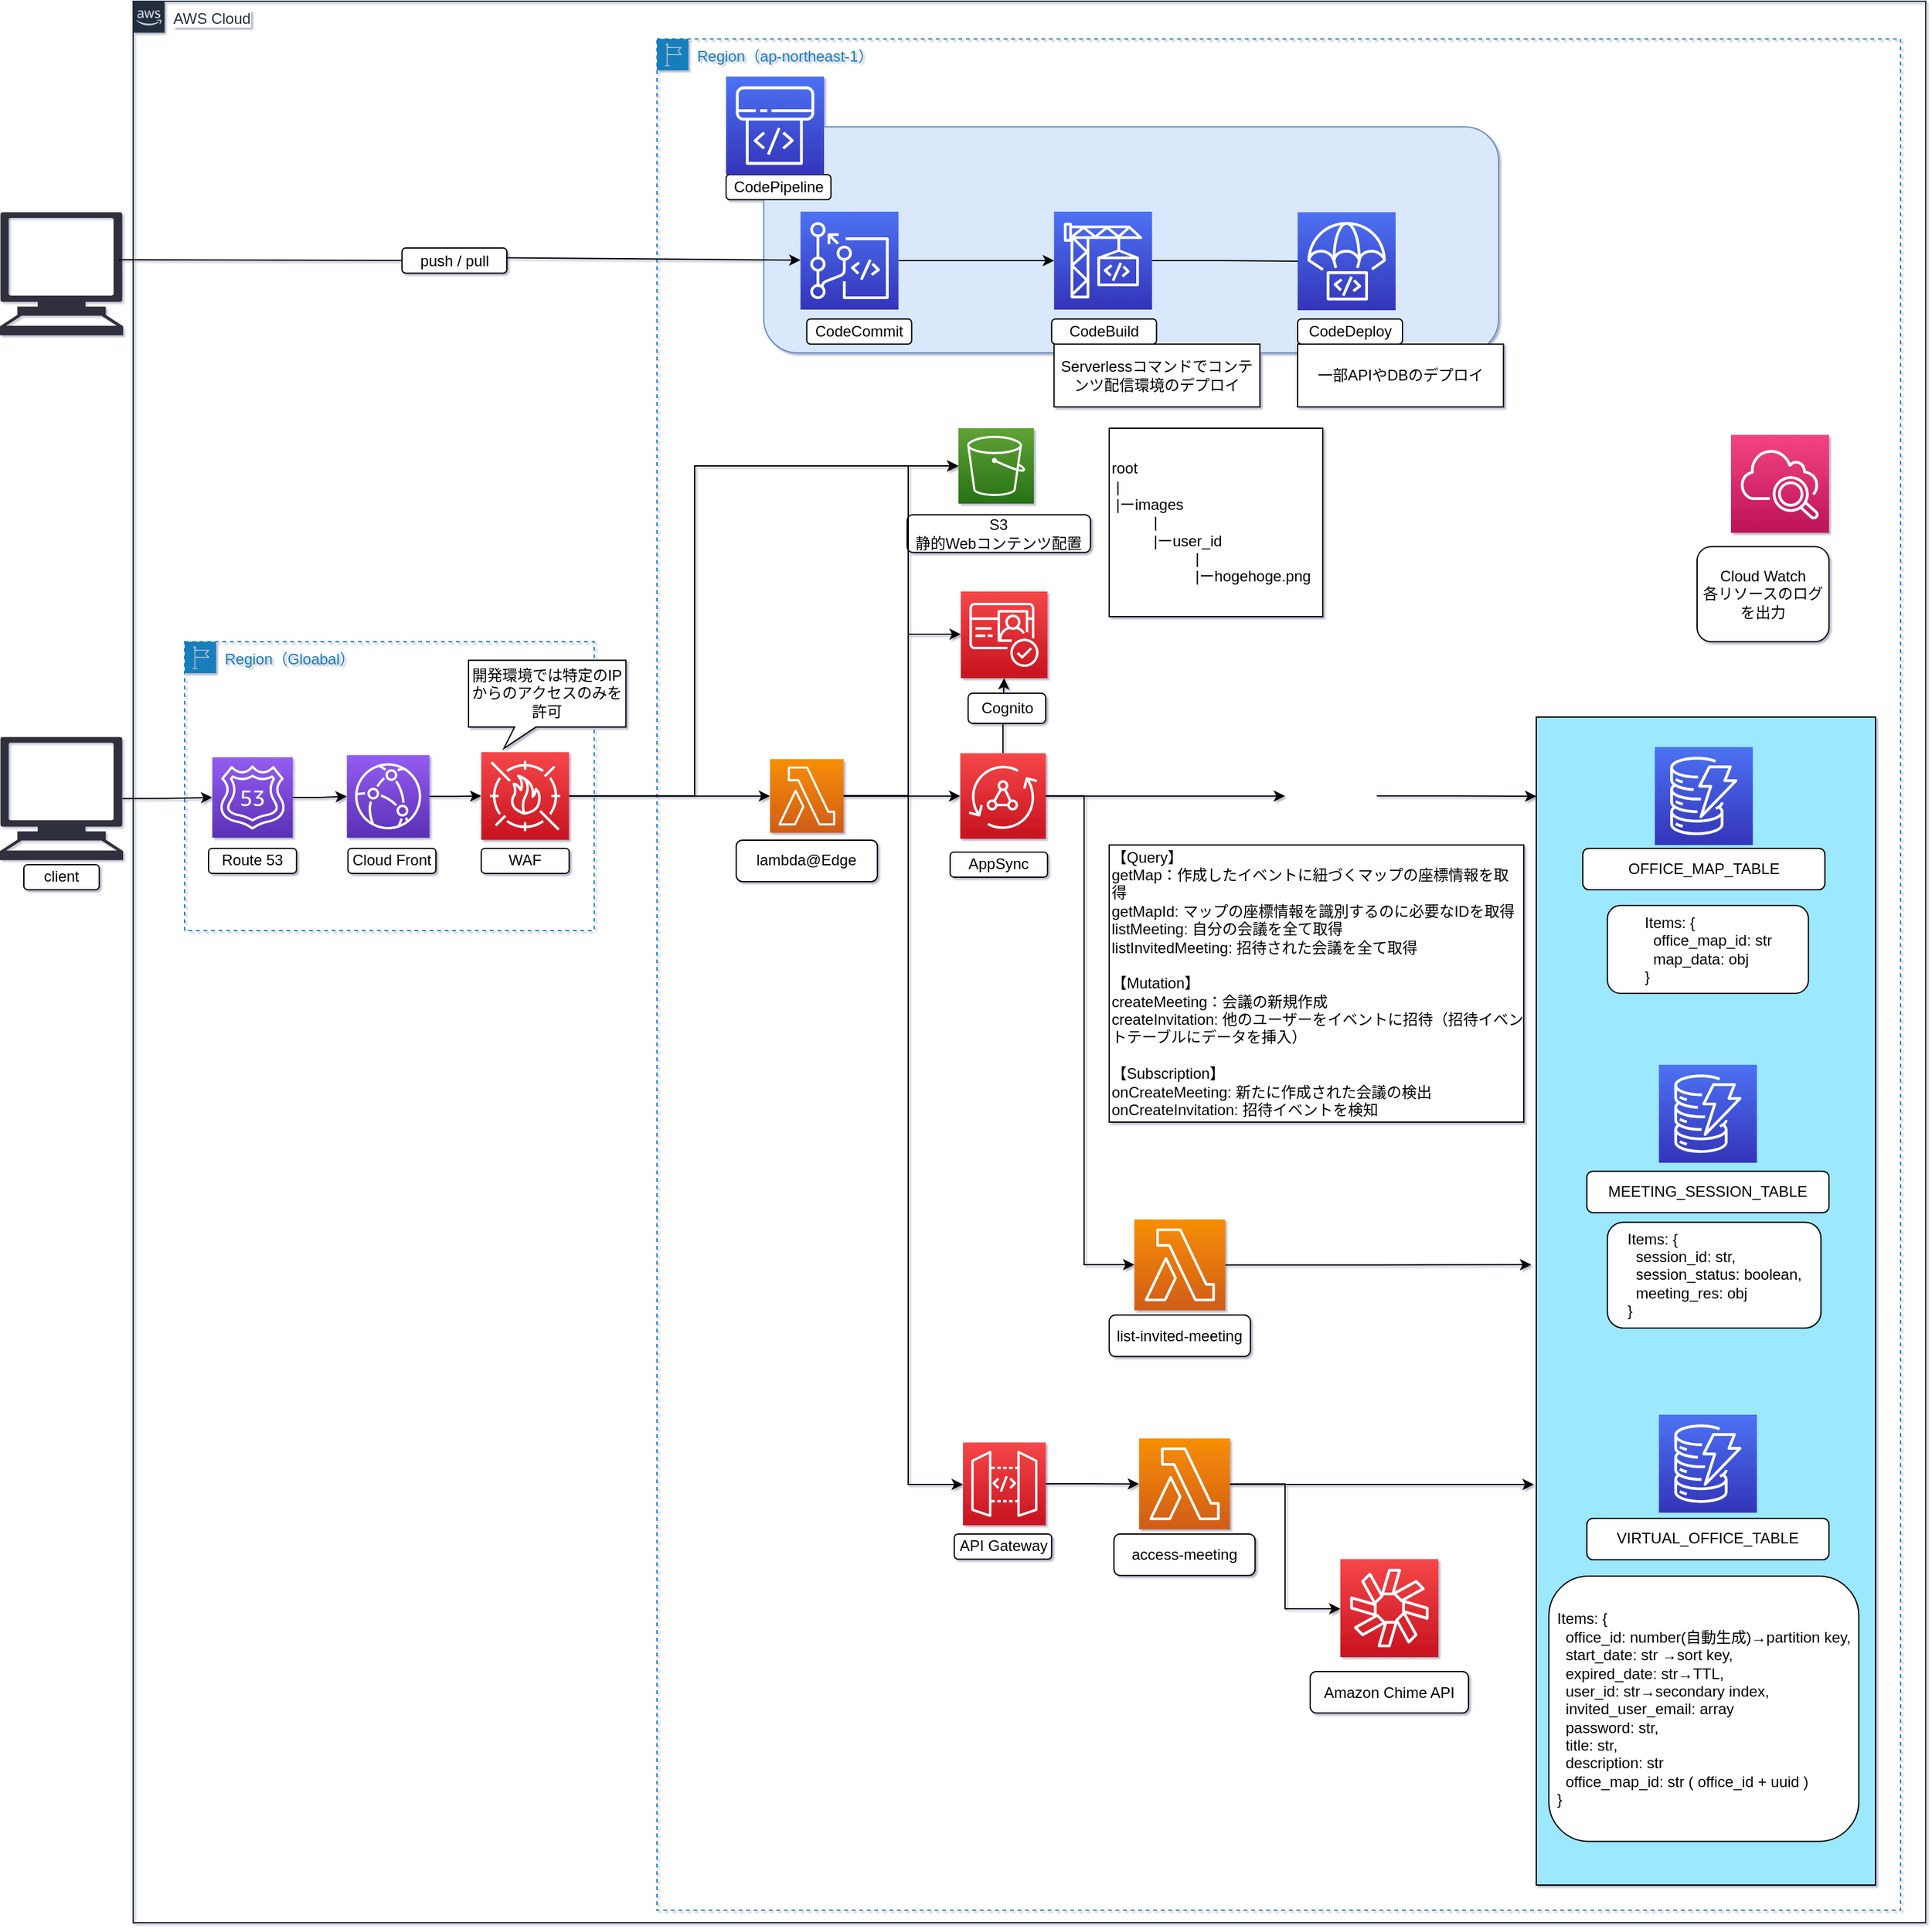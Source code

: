 <mxfile version="14.6.1" type="device"><diagram id="uGlDDmLsxTqR2hbfeue-" name="ページ1"><mxGraphModel dx="161" dy="618" grid="1" gridSize="10" guides="1" tooltips="1" connect="1" arrows="1" fold="1" page="1" pageScale="1" pageWidth="827" pageHeight="1169" background="none" math="0" shadow="1"><root><mxCell id="0"/><mxCell id="1" parent="0"/><mxCell id="8knt8FblF4ATH6MFajpE-197" value="AWS Cloud" style="points=[[0,0],[0.25,0],[0.5,0],[0.75,0],[1,0],[1,0.25],[1,0.5],[1,0.75],[1,1],[0.75,1],[0.5,1],[0.25,1],[0,1],[0,0.75],[0,0.5],[0,0.25]];outlineConnect=0;gradientColor=none;html=1;whiteSpace=wrap;fontSize=12;fontStyle=0;shape=mxgraph.aws4.group;grIcon=mxgraph.aws4.group_aws_cloud_alt;strokeColor=#232F3E;fillColor=none;verticalAlign=top;align=left;spacingLeft=30;fontColor=#232F3E;dashed=0;labelBackgroundColor=#ffffff;" parent="1" vertex="1"><mxGeometry x="943" y="10" width="1427" height="1530" as="geometry"/></mxCell><mxCell id="8knt8FblF4ATH6MFajpE-180" value="" style="rounded=0;whiteSpace=wrap;html=1;labelBackgroundColor=#ffffff;strokeColor=#000000;fillColor=#9CE8FF;align=left;" parent="1" vertex="1"><mxGeometry x="2060" y="580" width="270" height="930" as="geometry"/></mxCell><mxCell id="8knt8FblF4ATH6MFajpE-164" value="Region（ap-northeast-1）" style="points=[[0,0],[0.25,0],[0.5,0],[0.75,0],[1,0],[1,0.25],[1,0.5],[1,0.75],[1,1],[0.75,1],[0.5,1],[0.25,1],[0,1],[0,0.75],[0,0.5],[0,0.25]];outlineConnect=0;gradientColor=none;html=1;whiteSpace=wrap;fontSize=12;fontStyle=0;shape=mxgraph.aws4.group;grIcon=mxgraph.aws4.group_region;strokeColor=#147EBA;verticalAlign=top;align=left;spacingLeft=30;fontColor=#147EBA;dashed=1;fillColor=none;" parent="1" vertex="1"><mxGeometry x="1360" y="40" width="990" height="1490" as="geometry"/></mxCell><mxCell id="8knt8FblF4ATH6MFajpE-163" value="Region（Gloabal）" style="points=[[0,0],[0.25,0],[0.5,0],[0.75,0],[1,0],[1,0.25],[1,0.5],[1,0.75],[1,1],[0.75,1],[0.5,1],[0.25,1],[0,1],[0,0.75],[0,0.5],[0,0.25]];outlineConnect=0;gradientColor=none;html=1;whiteSpace=wrap;fontSize=12;fontStyle=0;shape=mxgraph.aws4.group;grIcon=mxgraph.aws4.group_region;strokeColor=#147EBA;fillColor=none;verticalAlign=top;align=left;spacingLeft=30;fontColor=#147EBA;dashed=1;" parent="1" vertex="1"><mxGeometry x="984" y="520" width="326" height="230" as="geometry"/></mxCell><mxCell id="2" value="" style="rounded=1;whiteSpace=wrap;html=1;fillColor=#dae8fc;strokeColor=#6c8ebf;" parent="1" vertex="1"><mxGeometry x="1445" y="110" width="585" height="180" as="geometry"/></mxCell><mxCell id="6" value="Cloud Watch&lt;br&gt;各リソースのログを出力" style="rounded=1;whiteSpace=wrap;html=1;" parent="1" vertex="1"><mxGeometry x="2187.99" y="444.25" width="105" height="75.75" as="geometry"/></mxCell><mxCell id="12" value="S3&lt;br&gt;静的Webコンテンツ配置" style="rounded=1;whiteSpace=wrap;html=1;" parent="1" vertex="1"><mxGeometry x="1559.17" y="418.88" width="145.93" height="30" as="geometry"/></mxCell><mxCell id="15" value="client" style="rounded=1;whiteSpace=wrap;html=1;" parent="1" vertex="1"><mxGeometry x="856" y="697.45" width="60" height="20" as="geometry"/></mxCell><mxCell id="26" style="edgeStyle=orthogonalEdgeStyle;rounded=0;orthogonalLoop=1;jettySize=auto;html=1;exitX=0.5;exitY=1;exitDx=0;exitDy=0;" parent="1" edge="1"><mxGeometry relative="1" as="geometry"><mxPoint x="2028.24" y="1128.73" as="sourcePoint"/><mxPoint x="2028.24" y="1128.73" as="targetPoint"/></mxGeometry></mxCell><mxCell id="8knt8FblF4ATH6MFajpE-158" style="edgeStyle=orthogonalEdgeStyle;rounded=0;orthogonalLoop=1;jettySize=auto;html=1;exitX=0.995;exitY=0.5;exitDx=0;exitDy=0;exitPerimeter=0;entryX=0;entryY=0.5;entryDx=0;entryDy=0;entryPerimeter=0;" parent="1" source="27" target="8knt8FblF4ATH6MFajpE-150" edge="1"><mxGeometry relative="1" as="geometry"/></mxCell><mxCell id="27" value="" style="shape=mxgraph.signs.tech.computer;html=1;fillColor=#000000;strokeColor=none;verticalLabelPosition=bottom;verticalAlign=top;align=center;opacity=80;" parent="1" vertex="1"><mxGeometry x="837" y="595.84" width="98" height="98" as="geometry"/></mxCell><mxCell id="54" value="" style="endArrow=classic;html=1;" parent="1" source="147" target="145" edge="1"><mxGeometry width="50" height="50" relative="1" as="geometry"><mxPoint x="1555.75" y="216.5" as="sourcePoint"/><mxPoint x="1676.87" y="216.5" as="targetPoint"/></mxGeometry></mxCell><mxCell id="56" value="" style="shape=mxgraph.signs.tech.computer;html=1;fillColor=#000000;strokeColor=none;verticalLabelPosition=bottom;verticalAlign=top;align=center;opacity=80;" parent="1" vertex="1"><mxGeometry x="837.0" y="178" width="98" height="98" as="geometry"/></mxCell><mxCell id="57" value="" style="endArrow=classic;html=1;exitX=0.966;exitY=0.385;exitDx=0;exitDy=0;exitPerimeter=0;" parent="1" source="61" target="147" edge="1"><mxGeometry width="50" height="50" relative="1" as="geometry"><mxPoint x="990" y="210" as="sourcePoint"/><mxPoint x="1104.25" y="176.5" as="targetPoint"/></mxGeometry></mxCell><mxCell id="58" value="CodePipeline" style="rounded=1;whiteSpace=wrap;html=1;" parent="1" vertex="1"><mxGeometry x="1415" y="148" width="83.5" height="20" as="geometry"/></mxCell><mxCell id="59" value="CodeCommit" style="rounded=1;whiteSpace=wrap;html=1;" parent="1" vertex="1"><mxGeometry x="1479.25" y="263" width="83.5" height="20" as="geometry"/></mxCell><mxCell id="60" value="CodeBuild" style="rounded=1;whiteSpace=wrap;html=1;" parent="1" vertex="1"><mxGeometry x="1674.19" y="263" width="83.5" height="20" as="geometry"/></mxCell><mxCell id="67" value="API Gateway" style="rounded=1;whiteSpace=wrap;html=1;" parent="1" vertex="1"><mxGeometry x="1596.68" y="1230.48" width="77.51" height="20" as="geometry"/></mxCell><mxCell id="86" value="" style="outlineConnect=0;fontColor=#232F3E;gradientColor=#F54749;gradientDirection=north;fillColor=#C7131F;strokeColor=#ffffff;dashed=0;verticalLabelPosition=bottom;verticalAlign=top;align=center;html=1;fontSize=12;fontStyle=0;aspect=fixed;shape=mxgraph.aws4.resourceIcon;resIcon=mxgraph.aws4.chime;" parent="1" vertex="1"><mxGeometry x="1904.03" y="1250.48" width="78" height="78" as="geometry"/></mxCell><mxCell id="88" value="Amazon Chime API" style="rounded=1;whiteSpace=wrap;html=1;" parent="1" vertex="1"><mxGeometry x="1880" y="1340" width="126.05" height="33" as="geometry"/></mxCell><mxCell id="92" value="access-meeting" style="rounded=1;whiteSpace=wrap;html=1;" parent="1" vertex="1"><mxGeometry x="1723.77" y="1230.48" width="112.38" height="33" as="geometry"/></mxCell><mxCell id="95" value="&lt;div style=&quot;text-align: left&quot;&gt;&lt;font color=&quot;#000000&quot;&gt;VIRTUAL_OFFICE_TABLE&lt;/font&gt;&lt;/div&gt;" style="rounded=1;whiteSpace=wrap;html=1;" parent="1" vertex="1"><mxGeometry x="2100.25" y="1217.97" width="192.74" height="33" as="geometry"/></mxCell><mxCell id="8knt8FblF4ATH6MFajpE-159" style="edgeStyle=orthogonalEdgeStyle;rounded=0;orthogonalLoop=1;jettySize=auto;html=1;" parent="1" source="105" target="8knt8FblF4ATH6MFajpE-153" edge="1"><mxGeometry relative="1" as="geometry"/></mxCell><mxCell id="105" value="" style="outlineConnect=0;fontColor=#232F3E;gradientColor=#945DF2;gradientDirection=north;fillColor=#5A30B5;strokeColor=#ffffff;dashed=0;verticalLabelPosition=bottom;verticalAlign=top;align=center;html=1;fontSize=12;fontStyle=0;aspect=fixed;shape=mxgraph.aws4.resourceIcon;resIcon=mxgraph.aws4.cloudfront;" parent="1" vertex="1"><mxGeometry x="1113.12" y="610.21" width="65.75" height="65.75" as="geometry"/></mxCell><mxCell id="8knt8FblF4ATH6MFajpE-178" style="edgeStyle=orthogonalEdgeStyle;rounded=0;orthogonalLoop=1;jettySize=auto;html=1;" parent="1" source="106" target="109" edge="1"><mxGeometry relative="1" as="geometry"/></mxCell><mxCell id="106" value="" style="outlineConnect=0;fontColor=#232F3E;gradientColor=#F54749;gradientDirection=north;fillColor=#C7131F;strokeColor=#ffffff;dashed=0;verticalLabelPosition=bottom;verticalAlign=top;align=center;html=1;fontSize=12;fontStyle=0;aspect=fixed;shape=mxgraph.aws4.resourceIcon;resIcon=mxgraph.aws4.api_gateway;" parent="1" vertex="1"><mxGeometry x="1603.59" y="1157.61" width="65.87" height="65.87" as="geometry"/></mxCell><mxCell id="8knt8FblF4ATH6MFajpE-183" style="edgeStyle=orthogonalEdgeStyle;rounded=0;orthogonalLoop=1;jettySize=auto;html=1;" parent="1" source="109" edge="1"><mxGeometry relative="1" as="geometry"><mxPoint x="2058" y="1191" as="targetPoint"/><Array as="points"><mxPoint x="2058" y="1191"/></Array></mxGeometry></mxCell><mxCell id="8knt8FblF4ATH6MFajpE-184" style="edgeStyle=orthogonalEdgeStyle;rounded=0;orthogonalLoop=1;jettySize=auto;html=1;" parent="1" source="109" target="86" edge="1"><mxGeometry relative="1" as="geometry"><Array as="points"><mxPoint x="1860" y="1191"/><mxPoint x="1860" y="1290"/></Array></mxGeometry></mxCell><mxCell id="109" value="" style="outlineConnect=0;fontColor=#232F3E;gradientColor=#F78E04;gradientDirection=north;fillColor=#D05C17;strokeColor=#ffffff;dashed=0;verticalLabelPosition=bottom;verticalAlign=top;align=center;html=1;fontSize=12;fontStyle=0;aspect=fixed;shape=mxgraph.aws4.resourceIcon;resIcon=mxgraph.aws4.lambda;" parent="1" vertex="1"><mxGeometry x="1743.76" y="1154.35" width="72.39" height="72.39" as="geometry"/></mxCell><mxCell id="136" value="&lt;div style=&quot;text-align: left&quot;&gt;Items: {&lt;/div&gt;&lt;div style=&quot;text-align: left&quot;&gt;&amp;nbsp; office_id: number(自動生成)→partition key,&lt;/div&gt;&lt;div style=&quot;text-align: left&quot;&gt;&amp;nbsp; start_date: str →sort key,&lt;/div&gt;&lt;div style=&quot;text-align: left&quot;&gt;&amp;nbsp; expired_date: str→TTL,&lt;/div&gt;&lt;div style=&quot;text-align: left&quot;&gt;&amp;nbsp; user_id: str→secondary index,&lt;br&gt;&lt;/div&gt;&lt;div style=&quot;text-align: left&quot;&gt;&amp;nbsp; invited_user_email: array&lt;/div&gt;&lt;div style=&quot;text-align: left&quot;&gt;&amp;nbsp; password: str,&lt;/div&gt;&lt;div style=&quot;text-align: left&quot;&gt;&amp;nbsp; title: str,&lt;/div&gt;&lt;div style=&quot;text-align: left&quot;&gt;&amp;nbsp; description: str&lt;/div&gt;&lt;div style=&quot;text-align: left&quot;&gt;&amp;nbsp;&amp;nbsp;&lt;span&gt;office_map_id:&amp;nbsp;&lt;/span&gt;&lt;span&gt;str ( office_id + uuid )&lt;/span&gt;&lt;/div&gt;&lt;div style=&quot;text-align: left&quot;&gt;&lt;span&gt;}&lt;/span&gt;&lt;/div&gt;" style="rounded=1;whiteSpace=wrap;html=1;" parent="1" vertex="1"><mxGeometry x="2069.99" y="1264.04" width="246.75" height="211.16" as="geometry"/></mxCell><mxCell id="139" value="" style="outlineConnect=0;fontColor=#232F3E;gradientColor=#4D72F3;gradientDirection=north;fillColor=#3334B9;strokeColor=#ffffff;dashed=0;verticalLabelPosition=bottom;verticalAlign=top;align=center;html=1;fontSize=12;fontStyle=0;aspect=fixed;shape=mxgraph.aws4.resourceIcon;resIcon=mxgraph.aws4.dynamodb;" parent="1" vertex="1"><mxGeometry x="2157.62" y="1135.49" width="78" height="78" as="geometry"/></mxCell><mxCell id="141" value="" style="outlineConnect=0;fontColor=#232F3E;gradientColor=#F34482;gradientDirection=north;fillColor=#BC1356;strokeColor=#ffffff;dashed=0;verticalLabelPosition=bottom;verticalAlign=top;align=center;html=1;fontSize=12;fontStyle=0;aspect=fixed;shape=mxgraph.aws4.resourceIcon;resIcon=mxgraph.aws4.cloudwatch_2;" parent="1" vertex="1"><mxGeometry x="2214.99" y="355.25" width="78" height="78" as="geometry"/></mxCell><mxCell id="142" value="" style="outlineConnect=0;fontColor=#232F3E;gradientColor=#F54749;gradientDirection=north;fillColor=#C7131F;strokeColor=#ffffff;dashed=0;verticalLabelPosition=bottom;verticalAlign=top;align=center;html=1;fontSize=12;fontStyle=0;aspect=fixed;shape=mxgraph.aws4.resourceIcon;resIcon=mxgraph.aws4.cognito;" parent="1" vertex="1"><mxGeometry x="1601.83" y="480" width="69" height="69" as="geometry"/></mxCell><mxCell id="144" value="" style="outlineConnect=0;fontColor=#232F3E;gradientColor=#60A337;gradientDirection=north;fillColor=#277116;strokeColor=#ffffff;dashed=0;verticalLabelPosition=bottom;verticalAlign=top;align=center;html=1;fontSize=12;fontStyle=0;aspect=fixed;shape=mxgraph.aws4.resourceIcon;resIcon=mxgraph.aws4.s3;" parent="1" vertex="1"><mxGeometry x="1600.0" y="350" width="60" height="60" as="geometry"/></mxCell><mxCell id="8knt8FblF4ATH6MFajpE-199" style="edgeStyle=orthogonalEdgeStyle;rounded=0;orthogonalLoop=1;jettySize=auto;html=1;entryX=0;entryY=0.5;entryDx=0;entryDy=0;entryPerimeter=0;endArrow=none;endFill=0;" parent="1" source="145" target="8knt8FblF4ATH6MFajpE-198" edge="1"><mxGeometry relative="1" as="geometry"/></mxCell><mxCell id="145" value="" style="outlineConnect=0;fontColor=#232F3E;gradientColor=#4D72F3;gradientDirection=north;fillColor=#3334B9;strokeColor=#ffffff;dashed=0;verticalLabelPosition=bottom;verticalAlign=top;align=center;html=1;fontSize=12;fontStyle=0;aspect=fixed;shape=mxgraph.aws4.resourceIcon;resIcon=mxgraph.aws4.codebuild;" parent="1" vertex="1"><mxGeometry x="1676.12" y="177.5" width="78" height="78" as="geometry"/></mxCell><mxCell id="147" value="" style="outlineConnect=0;fontColor=#232F3E;gradientColor=#4D72F3;gradientDirection=north;fillColor=#3334B9;strokeColor=#ffffff;dashed=0;verticalLabelPosition=bottom;verticalAlign=top;align=center;html=1;fontSize=12;fontStyle=0;aspect=fixed;shape=mxgraph.aws4.resourceIcon;resIcon=mxgraph.aws4.codecommit;" parent="1" vertex="1"><mxGeometry x="1474.25" y="177.5" width="78" height="78" as="geometry"/></mxCell><mxCell id="148" value="" style="outlineConnect=0;fontColor=#232F3E;gradientColor=#4D72F3;gradientDirection=north;fillColor=#3334B9;strokeColor=#ffffff;dashed=0;verticalLabelPosition=bottom;verticalAlign=top;align=center;html=1;fontSize=12;fontStyle=0;aspect=fixed;shape=mxgraph.aws4.resourceIcon;resIcon=mxgraph.aws4.codepipeline;" parent="1" vertex="1"><mxGeometry x="1415" y="70" width="78" height="78" as="geometry"/></mxCell><mxCell id="8knt8FblF4ATH6MFajpE-171" style="edgeStyle=orthogonalEdgeStyle;rounded=0;orthogonalLoop=1;jettySize=auto;html=1;" parent="1" source="GckNWgah5oCkZtMaHICq-148" target="142" edge="1"><mxGeometry relative="1" as="geometry"/></mxCell><mxCell id="8knt8FblF4ATH6MFajpE-175" style="edgeStyle=orthogonalEdgeStyle;rounded=0;orthogonalLoop=1;jettySize=auto;html=1;" parent="1" source="GckNWgah5oCkZtMaHICq-148" target="8knt8FblF4ATH6MFajpE-174" edge="1"><mxGeometry relative="1" as="geometry"/></mxCell><mxCell id="8knt8FblF4ATH6MFajpE-187" style="edgeStyle=orthogonalEdgeStyle;rounded=0;orthogonalLoop=1;jettySize=auto;html=1;" parent="1" source="GckNWgah5oCkZtMaHICq-148" target="8knt8FblF4ATH6MFajpE-186" edge="1"><mxGeometry relative="1" as="geometry"><Array as="points"><mxPoint x="1700" y="643"/><mxPoint x="1700" y="1016"/></Array></mxGeometry></mxCell><mxCell id="GckNWgah5oCkZtMaHICq-148" value="" style="points=[[0,0,0],[0.25,0,0],[0.5,0,0],[0.75,0,0],[1,0,0],[0,1,0],[0.25,1,0],[0.5,1,0],[0.75,1,0],[1,1,0],[0,0.25,0],[0,0.5,0],[0,0.75,0],[1,0.25,0],[1,0.5,0],[1,0.75,0]];outlineConnect=0;fontColor=#232F3E;gradientColor=#F54749;gradientDirection=north;fillColor=#C7131F;strokeColor=#ffffff;dashed=0;verticalLabelPosition=bottom;verticalAlign=top;align=center;html=1;fontSize=12;fontStyle=0;aspect=fixed;shape=mxgraph.aws4.resourceIcon;resIcon=mxgraph.aws4.appsync;" parent="1" vertex="1"><mxGeometry x="1601.42" y="608.8" width="68.04" height="68.04" as="geometry"/></mxCell><mxCell id="GckNWgah5oCkZtMaHICq-149" value="AppSync" style="rounded=1;whiteSpace=wrap;html=1;" parent="1" vertex="1"><mxGeometry x="1593.38" y="687.46" width="77.51" height="20" as="geometry"/></mxCell><mxCell id="GckNWgah5oCkZtMaHICq-150" value="&lt;div style=&quot;text-align: left&quot;&gt;&lt;font color=&quot;#000000&quot;&gt;MEETING_SESSION_TABLE&lt;/font&gt;&lt;/div&gt;" style="rounded=1;whiteSpace=wrap;html=1;" parent="1" vertex="1"><mxGeometry x="2100.25" y="941.57" width="192.74" height="33" as="geometry"/></mxCell><mxCell id="GckNWgah5oCkZtMaHICq-151" value="" style="outlineConnect=0;fontColor=#232F3E;gradientColor=#4D72F3;gradientDirection=north;fillColor=#3334B9;strokeColor=#ffffff;dashed=0;verticalLabelPosition=bottom;verticalAlign=top;align=center;html=1;fontSize=12;fontStyle=0;aspect=fixed;shape=mxgraph.aws4.resourceIcon;resIcon=mxgraph.aws4.dynamodb;" parent="1" vertex="1"><mxGeometry x="2157.62" y="856.83" width="78" height="78" as="geometry"/></mxCell><mxCell id="GckNWgah5oCkZtMaHICq-152" value="&lt;div style=&quot;text-align: left&quot;&gt;&lt;font color=&quot;#000000&quot;&gt;OFFICE_MAP_TABLE&lt;/font&gt;&lt;/div&gt;" style="rounded=1;whiteSpace=wrap;html=1;" parent="1" vertex="1"><mxGeometry x="2097" y="684.45" width="192.74" height="33" as="geometry"/></mxCell><mxCell id="GckNWgah5oCkZtMaHICq-153" value="" style="outlineConnect=0;fontColor=#232F3E;gradientColor=#4D72F3;gradientDirection=north;fillColor=#3334B9;strokeColor=#ffffff;dashed=0;verticalLabelPosition=bottom;verticalAlign=top;align=center;html=1;fontSize=12;fontStyle=0;aspect=fixed;shape=mxgraph.aws4.resourceIcon;resIcon=mxgraph.aws4.dynamodb;" parent="1" vertex="1"><mxGeometry x="2154.37" y="603.82" width="78" height="78" as="geometry"/></mxCell><mxCell id="GckNWgah5oCkZtMaHICq-154" value="&lt;div style=&quot;text-align: left&quot;&gt;Items: {&lt;/div&gt;&lt;div style=&quot;text-align: left&quot;&gt;&amp;nbsp; session_id: str,&lt;/div&gt;&lt;div style=&quot;text-align: left&quot;&gt;&amp;nbsp; session_status: boolean,&lt;/div&gt;&lt;div style=&quot;text-align: left&quot;&gt;&amp;nbsp; meeting_res: obj&lt;/div&gt;&lt;div style=&quot;text-align: left&quot;&gt;}&lt;/div&gt;" style="rounded=1;whiteSpace=wrap;html=1;" parent="1" vertex="1"><mxGeometry x="2116.62" y="982.2" width="169.99" height="84.28" as="geometry"/></mxCell><mxCell id="GckNWgah5oCkZtMaHICq-155" value="&lt;div style=&quot;text-align: left&quot;&gt;Items: {&lt;/div&gt;&lt;div style=&quot;text-align: left&quot;&gt;&amp;nbsp; office_map_id: str&lt;/div&gt;&lt;div style=&quot;text-align: left&quot;&gt;&amp;nbsp; map_data: obj&lt;/div&gt;&lt;div style=&quot;text-align: left&quot;&gt;}&lt;/div&gt;" style="rounded=1;whiteSpace=wrap;html=1;" parent="1" vertex="1"><mxGeometry x="2116.62" y="730" width="160" height="70" as="geometry"/></mxCell><mxCell id="8knt8FblF4ATH6MFajpE-152" style="edgeStyle=orthogonalEdgeStyle;rounded=0;orthogonalLoop=1;jettySize=auto;html=1;exitX=1;exitY=0.5;exitDx=0;exitDy=0;exitPerimeter=0;" parent="1" source="8knt8FblF4ATH6MFajpE-150" target="105" edge="1"><mxGeometry relative="1" as="geometry"/></mxCell><mxCell id="8knt8FblF4ATH6MFajpE-150" value="" style="points=[[0,0,0],[0.25,0,0],[0.5,0,0],[0.75,0,0],[1,0,0],[0,1,0],[0.25,1,0],[0.5,1,0],[0.75,1,0],[1,1,0],[0,0.25,0],[0,0.5,0],[0,0.75,0],[1,0.25,0],[1,0.5,0],[1,0.75,0]];outlineConnect=0;fontColor=#232F3E;gradientColor=#945DF2;gradientDirection=north;fillColor=#5A30B5;strokeColor=#ffffff;dashed=0;verticalLabelPosition=bottom;verticalAlign=top;align=center;html=1;fontSize=12;fontStyle=0;aspect=fixed;shape=mxgraph.aws4.resourceIcon;resIcon=mxgraph.aws4.route_53;" parent="1" vertex="1"><mxGeometry x="1006" y="611.96" width="64" height="64" as="geometry"/></mxCell><mxCell id="8knt8FblF4ATH6MFajpE-151" value="Route 53" style="rounded=1;whiteSpace=wrap;html=1;" parent="1" vertex="1"><mxGeometry x="1003" y="684.45" width="70" height="20" as="geometry"/></mxCell><mxCell id="39" value="Cloud Front" style="rounded=1;whiteSpace=wrap;html=1;" parent="1" vertex="1"><mxGeometry x="1114" y="684.45" width="70" height="20" as="geometry"/></mxCell><mxCell id="8knt8FblF4ATH6MFajpE-165" style="edgeStyle=orthogonalEdgeStyle;rounded=0;orthogonalLoop=1;jettySize=auto;html=1;" parent="1" source="8knt8FblF4ATH6MFajpE-153" target="144" edge="1"><mxGeometry relative="1" as="geometry"><Array as="points"><mxPoint x="1390" y="643"/><mxPoint x="1390" y="380"/></Array></mxGeometry></mxCell><mxCell id="8knt8FblF4ATH6MFajpE-168" style="edgeStyle=orthogonalEdgeStyle;rounded=0;orthogonalLoop=1;jettySize=auto;html=1;" parent="1" source="8knt8FblF4ATH6MFajpE-153" target="8knt8FblF4ATH6MFajpE-167" edge="1"><mxGeometry relative="1" as="geometry"/></mxCell><mxCell id="8knt8FblF4ATH6MFajpE-153" value="" style="points=[[0,0,0],[0.25,0,0],[0.5,0,0],[0.75,0,0],[1,0,0],[0,1,0],[0.25,1,0],[0.5,1,0],[0.75,1,0],[1,1,0],[0,0.25,0],[0,0.5,0],[0,0.75,0],[1,0.25,0],[1,0.5,0],[1,0.75,0]];outlineConnect=0;fontColor=#232F3E;gradientColor=#F54749;gradientDirection=north;fillColor=#C7131F;strokeColor=#ffffff;dashed=0;verticalLabelPosition=bottom;verticalAlign=top;align=center;html=1;fontSize=12;fontStyle=0;aspect=fixed;shape=mxgraph.aws4.resourceIcon;resIcon=mxgraph.aws4.waf;" parent="1" vertex="1"><mxGeometry x="1220.1" y="607.92" width="69.79" height="69.79" as="geometry"/></mxCell><mxCell id="8knt8FblF4ATH6MFajpE-160" value="WAF" style="rounded=1;whiteSpace=wrap;html=1;" parent="1" vertex="1"><mxGeometry x="1220.1" y="684.45" width="70" height="20" as="geometry"/></mxCell><mxCell id="8knt8FblF4ATH6MFajpE-162" value="開発環境では特定のIPからのアクセスのみを許可" style="whiteSpace=wrap;html=1;shape=mxgraph.basic.rectCallout;dx=45.17;dy=17;boundedLbl=1;" parent="1" vertex="1"><mxGeometry x="1210" y="534.7" width="125.25" height="70.21" as="geometry"/></mxCell><mxCell id="8knt8FblF4ATH6MFajpE-169" style="edgeStyle=orthogonalEdgeStyle;rounded=0;orthogonalLoop=1;jettySize=auto;html=1;" parent="1" source="8knt8FblF4ATH6MFajpE-167" target="GckNWgah5oCkZtMaHICq-148" edge="1"><mxGeometry relative="1" as="geometry"/></mxCell><mxCell id="8knt8FblF4ATH6MFajpE-170" style="edgeStyle=orthogonalEdgeStyle;rounded=0;orthogonalLoop=1;jettySize=auto;html=1;" parent="1" source="8knt8FblF4ATH6MFajpE-167" target="142" edge="1"><mxGeometry relative="1" as="geometry"><Array as="points"><mxPoint x="1560" y="643"/><mxPoint x="1560" y="514"/></Array></mxGeometry></mxCell><mxCell id="8knt8FblF4ATH6MFajpE-172" style="edgeStyle=orthogonalEdgeStyle;rounded=0;orthogonalLoop=1;jettySize=auto;html=1;" parent="1" source="8knt8FblF4ATH6MFajpE-167" target="106" edge="1"><mxGeometry relative="1" as="geometry"><Array as="points"><mxPoint x="1560" y="643"/><mxPoint x="1560" y="1191"/></Array></mxGeometry></mxCell><mxCell id="8knt8FblF4ATH6MFajpE-173" style="edgeStyle=orthogonalEdgeStyle;rounded=0;orthogonalLoop=1;jettySize=auto;html=1;" parent="1" source="8knt8FblF4ATH6MFajpE-167" target="144" edge="1"><mxGeometry relative="1" as="geometry"><mxPoint x="1590" y="380" as="targetPoint"/><Array as="points"><mxPoint x="1560" y="643"/><mxPoint x="1560" y="380"/></Array></mxGeometry></mxCell><mxCell id="8knt8FblF4ATH6MFajpE-167" value="" style="outlineConnect=0;fontColor=#232F3E;gradientColor=#F78E04;gradientDirection=north;fillColor=#D05C17;strokeColor=#ffffff;dashed=0;verticalLabelPosition=bottom;verticalAlign=top;align=center;html=1;fontSize=12;fontStyle=0;aspect=fixed;shape=mxgraph.aws4.resourceIcon;resIcon=mxgraph.aws4.lambda;" parent="1" vertex="1"><mxGeometry x="1449.99" y="613.53" width="58.58" height="58.58" as="geometry"/></mxCell><mxCell id="24" value="Cognito" style="rounded=1;whiteSpace=wrap;html=1;" parent="1" vertex="1"><mxGeometry x="1607.71" y="561" width="61.75" height="24" as="geometry"/></mxCell><mxCell id="8knt8FblF4ATH6MFajpE-166" value="lambda@Edge&lt;br&gt;" style="rounded=1;whiteSpace=wrap;html=1;" parent="1" vertex="1"><mxGeometry x="1423.09" y="677.95" width="112.38" height="33" as="geometry"/></mxCell><mxCell id="8knt8FblF4ATH6MFajpE-176" style="edgeStyle=orthogonalEdgeStyle;rounded=0;orthogonalLoop=1;jettySize=auto;html=1;" parent="1" source="8knt8FblF4ATH6MFajpE-174" edge="1"><mxGeometry relative="1" as="geometry"><mxPoint x="2060" y="643" as="targetPoint"/></mxGeometry></mxCell><mxCell id="8knt8FblF4ATH6MFajpE-174" value="" style="shape=image;html=1;verticalAlign=top;verticalLabelPosition=bottom;labelBackgroundColor=#ffffff;imageAspect=0;aspect=fixed;image=https://cdn4.iconfinder.com/data/icons/logos-brands-5/24/graphql-128.png;strokeColor=#000000;fillColor=#9CE8FF;" parent="1" vertex="1"><mxGeometry x="1860" y="606.32" width="73" height="73" as="geometry"/></mxCell><mxCell id="8knt8FblF4ATH6MFajpE-179" value="&lt;span&gt;【Query】&lt;/span&gt;&lt;br&gt;&lt;span&gt;getMap：作成したイベントに紐づくマップの座標情報を取得&lt;/span&gt;&lt;br&gt;&lt;span&gt;getMapId: マップの座標情報を識別するのに必要なIDを取得&lt;/span&gt;&lt;br&gt;&lt;span&gt;listMeeting: 自分の会議を全て取得&lt;/span&gt;&lt;br&gt;&lt;span&gt;listInvitedMeeting: 招待された会議を全て取得&lt;/span&gt;&lt;br&gt;&lt;br&gt;&lt;span&gt;【Mutation】&lt;/span&gt;&lt;br&gt;&lt;span style=&quot;text-align: center&quot;&gt;createMeeting：会議の新規作成&lt;br&gt;&lt;/span&gt;&lt;span&gt;createInvitation: 他のユーザーをイベントに招待（招待イベントテーブルにデータを挿入）&lt;/span&gt;&lt;br style=&quot;text-align: center&quot;&gt;&lt;br&gt;&lt;span&gt;【Subscription】&lt;/span&gt;&lt;br&gt;&lt;span&gt;onCreateMeeting: 新たに作成された会議の検出&lt;/span&gt;&lt;br&gt;&lt;span&gt;onCreateInvitation: 招待イベントを検知&lt;/span&gt;" style="rounded=0;whiteSpace=wrap;html=1;align=left;labelBorderColor=none;labelBackgroundColor=none;" parent="1" vertex="1"><mxGeometry x="1720" y="681.82" width="330" height="220.68" as="geometry"/></mxCell><mxCell id="8knt8FblF4ATH6MFajpE-185" value="list-invited-meeting" style="rounded=1;whiteSpace=wrap;html=1;" parent="1" vertex="1"><mxGeometry x="1720" y="1056.13" width="112.38" height="33" as="geometry"/></mxCell><mxCell id="8knt8FblF4ATH6MFajpE-189" style="edgeStyle=orthogonalEdgeStyle;rounded=0;orthogonalLoop=1;jettySize=auto;html=1;" parent="1" source="8knt8FblF4ATH6MFajpE-186" edge="1"><mxGeometry relative="1" as="geometry"><mxPoint x="2056" y="1016" as="targetPoint"/></mxGeometry></mxCell><mxCell id="8knt8FblF4ATH6MFajpE-186" value="" style="outlineConnect=0;fontColor=#232F3E;gradientColor=#F78E04;gradientDirection=north;fillColor=#D05C17;strokeColor=#ffffff;dashed=0;verticalLabelPosition=bottom;verticalAlign=top;align=center;html=1;fontSize=12;fontStyle=0;aspect=fixed;shape=mxgraph.aws4.resourceIcon;resIcon=mxgraph.aws4.lambda;" parent="1" vertex="1"><mxGeometry x="1739.99" y="980.0" width="72.39" height="72.39" as="geometry"/></mxCell><mxCell id="8knt8FblF4ATH6MFajpE-190" value="root&lt;br&gt;&amp;nbsp;|&lt;br&gt;&amp;nbsp;|ーimages&lt;br&gt;&amp;nbsp; &amp;nbsp; &amp;nbsp; &amp;nbsp; &amp;nbsp; |&lt;br&gt;&amp;nbsp; &amp;nbsp; &amp;nbsp; &amp;nbsp; &amp;nbsp; |ーuser_id&lt;br&gt;&amp;nbsp; &amp;nbsp; &amp;nbsp; &amp;nbsp; &amp;nbsp; &amp;nbsp; &amp;nbsp; &amp;nbsp; &amp;nbsp; &amp;nbsp; |&lt;br&gt;&amp;nbsp; &amp;nbsp; &amp;nbsp; &amp;nbsp; &amp;nbsp; &amp;nbsp; &amp;nbsp; &amp;nbsp; &amp;nbsp; &amp;nbsp; |ーhogehoge.png&lt;br&gt;" style="rounded=0;whiteSpace=wrap;html=1;align=left;labelBorderColor=none;labelBackgroundColor=none;" parent="1" vertex="1"><mxGeometry x="1720" y="350" width="170" height="150" as="geometry"/></mxCell><mxCell id="61" value="push / pull" style="rounded=1;whiteSpace=wrap;html=1;" parent="1" vertex="1"><mxGeometry x="1157" y="206.5" width="83.5" height="20" as="geometry"/></mxCell><mxCell id="8knt8FblF4ATH6MFajpE-193" value="" style="endArrow=none;html=1;exitX=0.966;exitY=0.385;exitDx=0;exitDy=0;exitPerimeter=0;endFill=0;" parent="1" source="56" target="61" edge="1"><mxGeometry width="50" height="50" relative="1" as="geometry"><mxPoint x="931.668" y="215.73" as="sourcePoint"/><mxPoint x="1474.25" y="216.448" as="targetPoint"/></mxGeometry></mxCell><mxCell id="8knt8FblF4ATH6MFajpE-198" value="" style="points=[[0,0,0],[0.25,0,0],[0.5,0,0],[0.75,0,0],[1,0,0],[0,1,0],[0.25,1,0],[0.5,1,0],[0.75,1,0],[1,1,0],[0,0.25,0],[0,0.5,0],[0,0.75,0],[1,0.25,0],[1,0.5,0],[1,0.75,0]];outlineConnect=0;fontColor=#232F3E;gradientColor=#4D72F3;gradientDirection=north;fillColor=#3334B9;strokeColor=#ffffff;dashed=0;verticalLabelPosition=bottom;verticalAlign=top;align=center;html=1;fontSize=12;fontStyle=0;aspect=fixed;shape=mxgraph.aws4.resourceIcon;resIcon=mxgraph.aws4.codedeploy;labelBackgroundColor=#ffffff;" parent="1" vertex="1"><mxGeometry x="1870" y="178" width="78" height="78" as="geometry"/></mxCell><mxCell id="8knt8FblF4ATH6MFajpE-201" value="CodeDeploy" style="rounded=1;whiteSpace=wrap;html=1;" parent="1" vertex="1"><mxGeometry x="1870" y="263" width="83.5" height="20" as="geometry"/></mxCell><mxCell id="84cmIEDRigrMP9ZbaYGh-148" value="Serverlessコマンドでコンテンツ配信環境のデプロイ" style="rounded=0;whiteSpace=wrap;html=1;" vertex="1" parent="1"><mxGeometry x="1676.12" y="283" width="163.85" height="50" as="geometry"/></mxCell><mxCell id="84cmIEDRigrMP9ZbaYGh-149" value="一部APIやDBのデプロイ" style="rounded=0;whiteSpace=wrap;html=1;" vertex="1" parent="1"><mxGeometry x="1870" y="283" width="163.85" height="50" as="geometry"/></mxCell></root></mxGraphModel></diagram></mxfile>